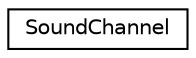 digraph G
{
  edge [fontname="Helvetica",fontsize="10",labelfontname="Helvetica",labelfontsize="10"];
  node [fontname="Helvetica",fontsize="10",shape=record];
  rankdir="LR";
  Node1 [label="SoundChannel",height=0.2,width=0.4,color="black", fillcolor="white", style="filled",URL="$struct_sound_channel.html"];
}
